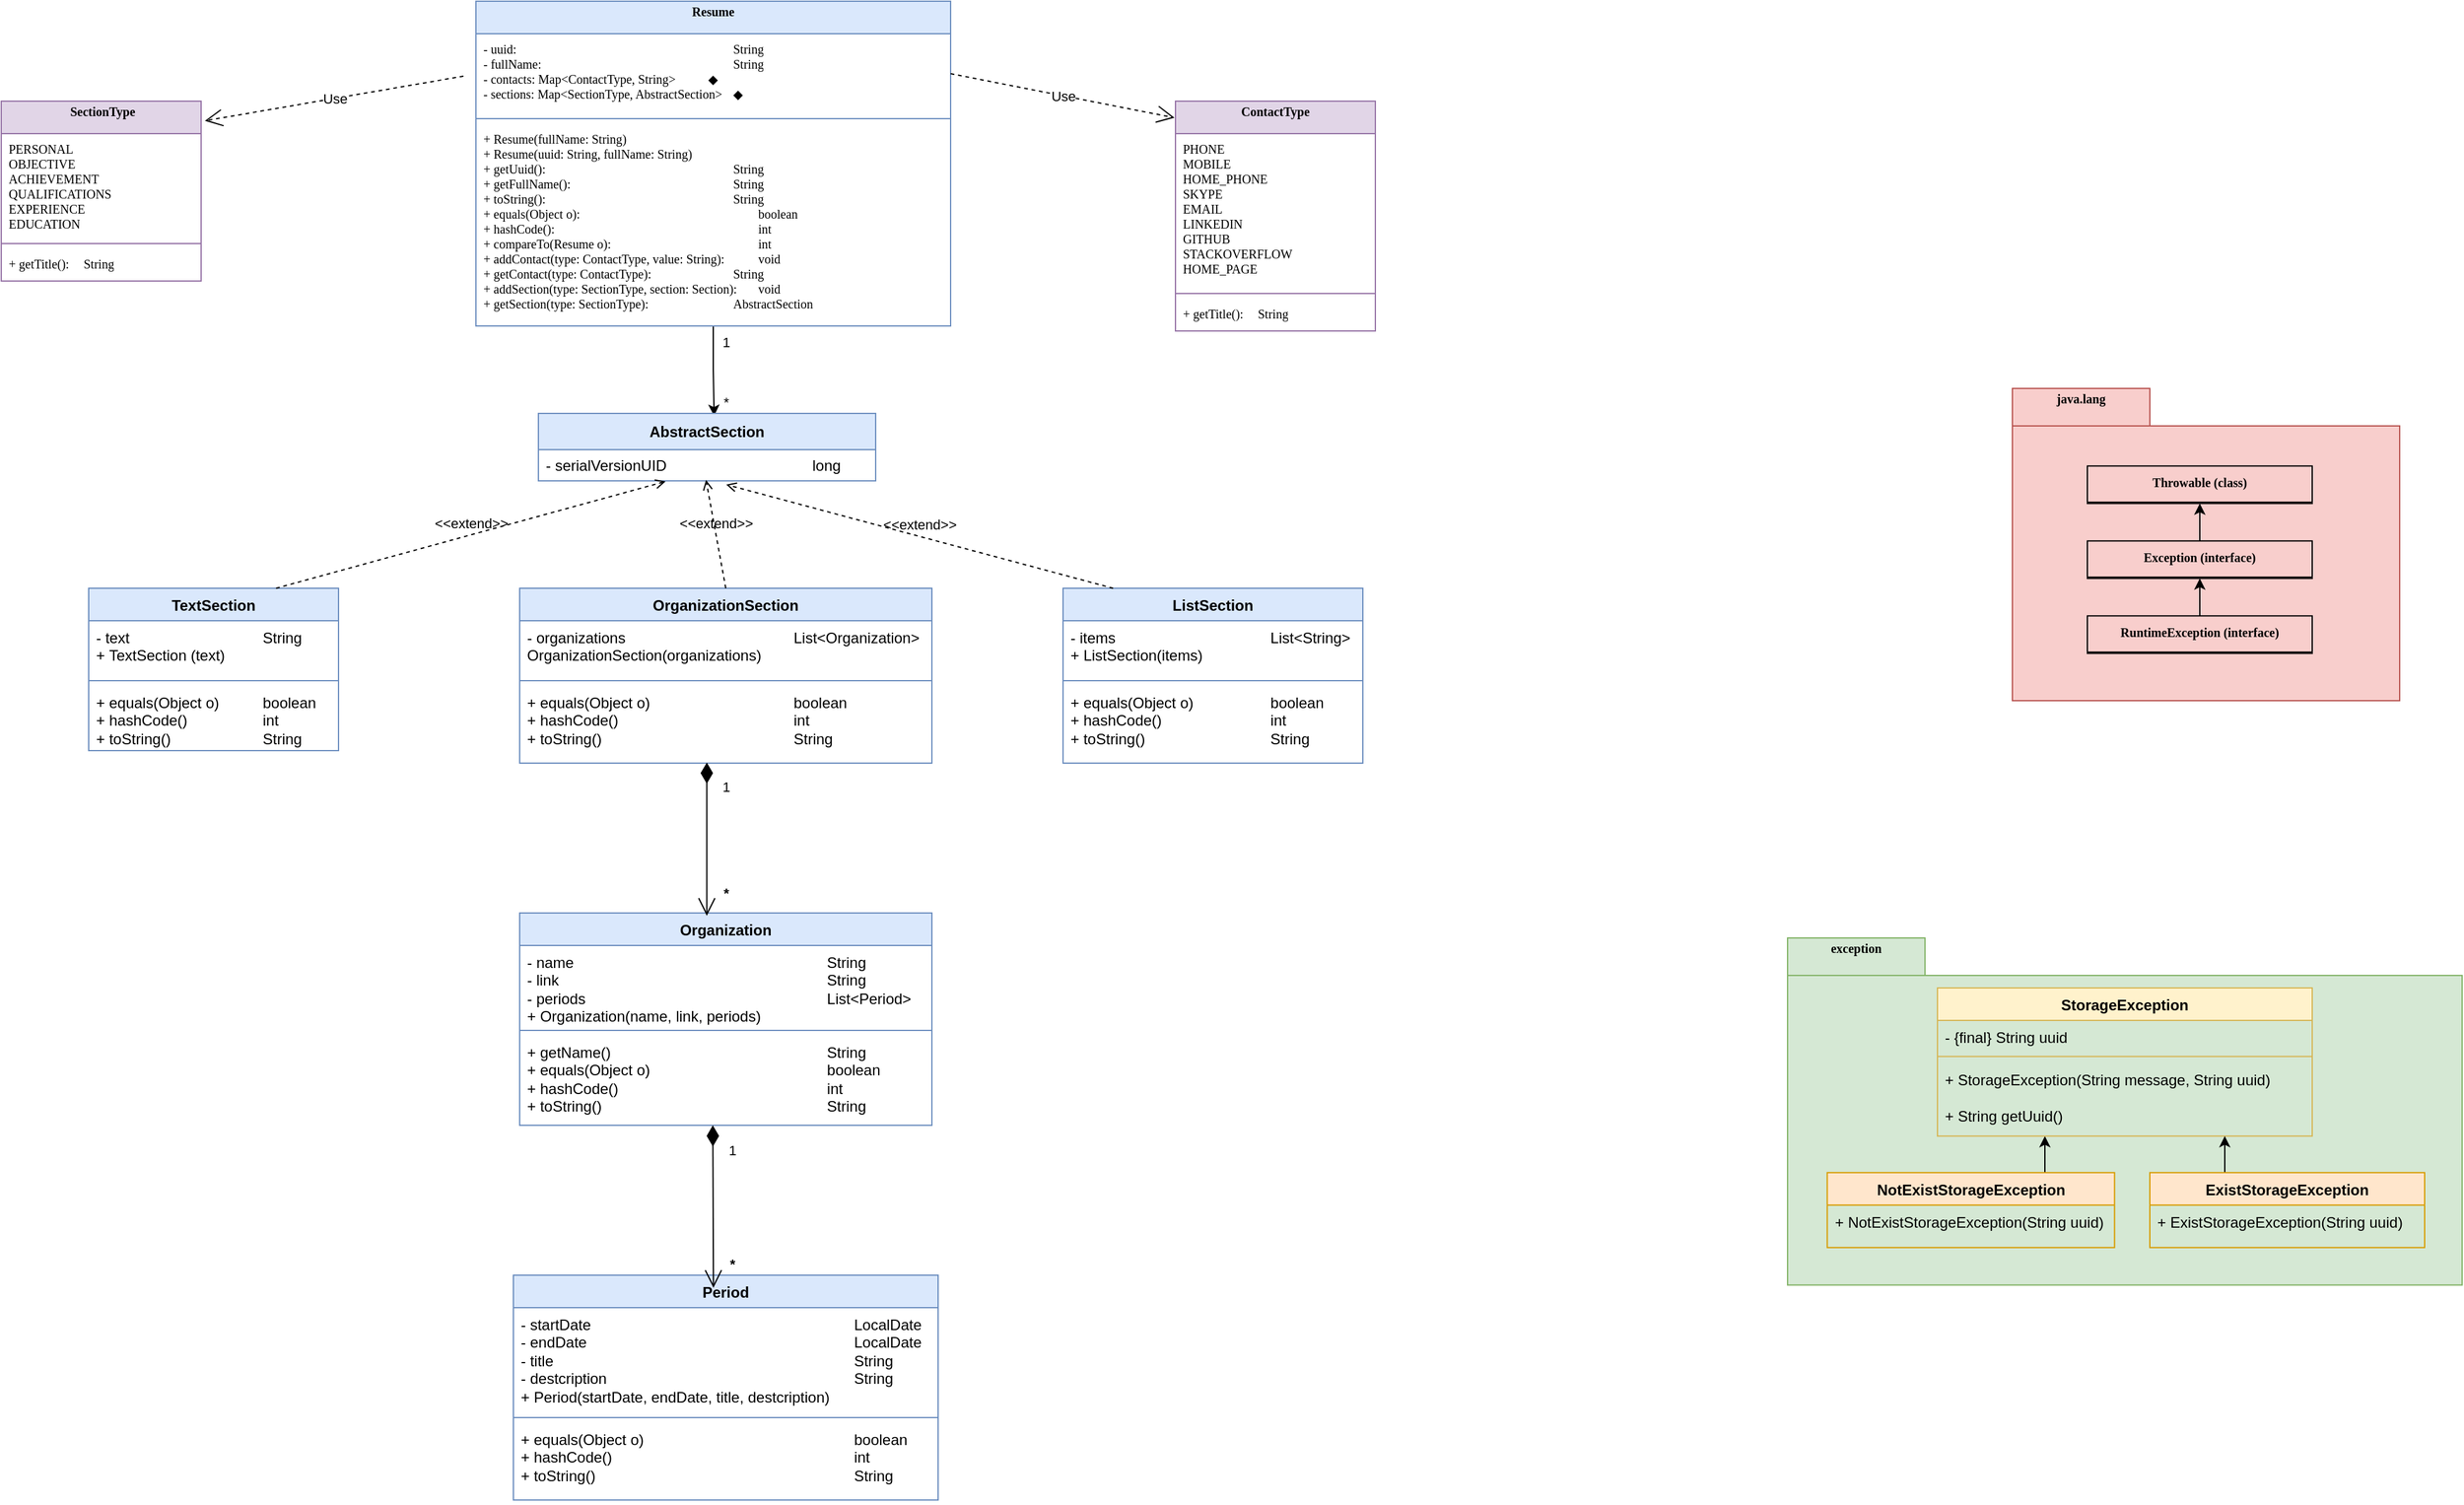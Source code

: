<mxfile version="26.0.11">
  <diagram name="Page-1" id="b5b7bab2-c9e2-2cf4-8b2a-24fd1a2a6d21">
    <mxGraphModel dx="1985" dy="370" grid="1" gridSize="10" guides="1" tooltips="1" connect="1" arrows="1" fold="1" page="1" pageScale="1" pageWidth="827" pageHeight="1169" background="none" math="0" shadow="0">
      <root>
        <mxCell id="0" />
        <mxCell id="1" parent="0" />
        <mxCell id="Uhua58XcrWmMQMuaPPMr-29" value="java.lang" style="shape=folder;fontStyle=1;tabWidth=110;tabHeight=30;tabPosition=left;html=1;boundedLbl=1;labelInHeader=1;container=1;collapsible=0;whiteSpace=wrap;align=center;verticalAlign=top;spacingTop=-4;fontFamily=Verdana;fontSize=10;fillColor=#f8cecc;strokeColor=#b85450;" parent="1" vertex="1">
          <mxGeometry x="1060" y="360" width="310" height="250" as="geometry" />
        </mxCell>
        <mxCell id="Uhua58XcrWmMQMuaPPMr-43" value="Throwable (class)" style="swimlane;fontStyle=1;align=center;verticalAlign=middle;childLayout=stackLayout;horizontal=1;startSize=29;horizontalStack=0;resizeParent=1;resizeParentMax=0;resizeLast=0;collapsible=0;marginBottom=0;html=1;whiteSpace=wrap;spacingTop=-4;fontFamily=Verdana;fontSize=10;fontColor=default;fillColor=none;gradientColor=none;" parent="Uhua58XcrWmMQMuaPPMr-29" vertex="1">
          <mxGeometry x="60" y="62.15" width="180" height="30" as="geometry" />
        </mxCell>
        <mxCell id="Uhua58XcrWmMQMuaPPMr-52" style="edgeStyle=orthogonalEdgeStyle;rounded=0;orthogonalLoop=1;jettySize=auto;html=1;fontFamily=Verdana;fontSize=10;fontColor=default;" parent="Uhua58XcrWmMQMuaPPMr-29" source="Uhua58XcrWmMQMuaPPMr-46" target="Uhua58XcrWmMQMuaPPMr-43" edge="1">
          <mxGeometry relative="1" as="geometry" />
        </mxCell>
        <mxCell id="Uhua58XcrWmMQMuaPPMr-46" value="Exception (interface)" style="swimlane;fontStyle=1;align=center;verticalAlign=middle;childLayout=stackLayout;horizontal=1;startSize=29;horizontalStack=0;resizeParent=1;resizeParentMax=0;resizeLast=0;collapsible=0;marginBottom=0;html=1;whiteSpace=wrap;spacingTop=-4;fontFamily=Verdana;fontSize=10;fontColor=default;fillColor=none;gradientColor=none;" parent="Uhua58XcrWmMQMuaPPMr-29" vertex="1">
          <mxGeometry x="60" y="122.15" width="180" height="30" as="geometry" />
        </mxCell>
        <mxCell id="Uhua58XcrWmMQMuaPPMr-51" style="edgeStyle=orthogonalEdgeStyle;rounded=0;orthogonalLoop=1;jettySize=auto;html=1;entryX=0.5;entryY=1;entryDx=0;entryDy=0;fontFamily=Verdana;fontSize=10;fontColor=default;" parent="Uhua58XcrWmMQMuaPPMr-29" source="Uhua58XcrWmMQMuaPPMr-47" target="Uhua58XcrWmMQMuaPPMr-46" edge="1">
          <mxGeometry relative="1" as="geometry" />
        </mxCell>
        <mxCell id="Uhua58XcrWmMQMuaPPMr-47" value="RuntimeException (interface)" style="swimlane;fontStyle=1;align=center;verticalAlign=middle;childLayout=stackLayout;horizontal=1;startSize=29;horizontalStack=0;resizeParent=1;resizeParentMax=0;resizeLast=0;collapsible=0;marginBottom=0;html=1;whiteSpace=wrap;spacingTop=-4;fontFamily=Verdana;fontSize=10;fontColor=default;fillColor=none;gradientColor=none;" parent="Uhua58XcrWmMQMuaPPMr-29" vertex="1">
          <mxGeometry x="60" y="182.15" width="180" height="30" as="geometry" />
        </mxCell>
        <mxCell id="Uhua58XcrWmMQMuaPPMr-33" value="&lt;div&gt;&lt;span style=&quot;background-color: transparent; color: light-dark(rgb(0, 0, 0), rgb(255, 255, 255));&quot;&gt;exception&lt;/span&gt;&lt;/div&gt;" style="shape=folder;fontStyle=1;tabWidth=110;tabHeight=30;tabPosition=left;html=1;boundedLbl=1;labelInHeader=1;container=1;collapsible=0;whiteSpace=wrap;align=center;verticalAlign=top;spacingTop=-4;fontFamily=Verdana;fontSize=10;fillColor=#d5e8d4;strokeColor=#82b366;" parent="1" vertex="1">
          <mxGeometry x="880" y="800" width="540" height="277.85" as="geometry" />
        </mxCell>
        <mxCell id="Uhua58XcrWmMQMuaPPMr-34" value="" style="html=1;strokeColor=none;resizeWidth=1;resizeHeight=1;fillColor=none;part=1;connectable=0;allowArrows=0;deletable=0;whiteSpace=wrap;align=center;verticalAlign=top;spacingTop=-4;fontFamily=Verdana;fontSize=10;fontColor=default;" parent="Uhua58XcrWmMQMuaPPMr-33" vertex="1">
          <mxGeometry width="188.372" height="84.563" relative="1" as="geometry">
            <mxPoint y="30" as="offset" />
          </mxGeometry>
        </mxCell>
        <mxCell id="Uhua58XcrWmMQMuaPPMr-37" value="" style="edgeStyle=orthogonalEdgeStyle;rounded=0;orthogonalLoop=1;jettySize=auto;html=1;fontFamily=Verdana;fontSize=10;fontColor=default;" parent="Uhua58XcrWmMQMuaPPMr-33" source="Uhua58XcrWmMQMuaPPMr-8" target="Uhua58XcrWmMQMuaPPMr-4" edge="1">
          <mxGeometry relative="1" as="geometry">
            <Array as="points">
              <mxPoint x="206" y="168" />
              <mxPoint x="206" y="168" />
            </Array>
          </mxGeometry>
        </mxCell>
        <mxCell id="Uhua58XcrWmMQMuaPPMr-8" value="NotExistStorageException" style="swimlane;fontStyle=1;align=center;verticalAlign=top;childLayout=stackLayout;horizontal=1;startSize=26;horizontalStack=0;resizeParent=1;resizeParentMax=0;resizeLast=0;collapsible=1;marginBottom=0;whiteSpace=wrap;html=1;fillColor=#ffe6cc;strokeColor=#d79b00;" parent="Uhua58XcrWmMQMuaPPMr-33" vertex="1">
          <mxGeometry x="31.76" y="187.85" width="230" height="60" as="geometry" />
        </mxCell>
        <mxCell id="Uhua58XcrWmMQMuaPPMr-11" value="+ NotExistStorageException(String uuid)" style="text;strokeColor=none;fillColor=none;align=left;verticalAlign=top;spacingLeft=4;spacingRight=4;overflow=hidden;rotatable=0;points=[[0,0.5],[1,0.5]];portConstraint=eastwest;whiteSpace=wrap;html=1;" parent="Uhua58XcrWmMQMuaPPMr-8" vertex="1">
          <mxGeometry y="26" width="230" height="34" as="geometry" />
        </mxCell>
        <mxCell id="Uhua58XcrWmMQMuaPPMr-1" value="StorageException" style="swimlane;fontStyle=1;align=center;verticalAlign=top;childLayout=stackLayout;horizontal=1;startSize=26;horizontalStack=0;resizeParent=1;resizeParentMax=0;resizeLast=0;collapsible=1;marginBottom=0;whiteSpace=wrap;html=1;fillColor=#fff2cc;strokeColor=#d6b656;" parent="Uhua58XcrWmMQMuaPPMr-33" vertex="1">
          <mxGeometry x="120" y="40" width="300" height="118.624" as="geometry" />
        </mxCell>
        <mxCell id="Uhua58XcrWmMQMuaPPMr-2" value="- {final} String uuid" style="text;strokeColor=none;fillColor=none;align=left;verticalAlign=top;spacingLeft=4;spacingRight=4;overflow=hidden;rotatable=0;points=[[0,0.5],[1,0.5]];portConstraint=eastwest;whiteSpace=wrap;html=1;" parent="Uhua58XcrWmMQMuaPPMr-1" vertex="1">
          <mxGeometry y="26" width="300" height="24" as="geometry" />
        </mxCell>
        <mxCell id="Uhua58XcrWmMQMuaPPMr-3" value="" style="line;strokeWidth=1;fillColor=none;align=left;verticalAlign=middle;spacingTop=-1;spacingLeft=3;spacingRight=3;rotatable=0;labelPosition=right;points=[];portConstraint=eastwest;strokeColor=inherit;" parent="Uhua58XcrWmMQMuaPPMr-1" vertex="1">
          <mxGeometry y="50" width="300" height="9.664" as="geometry" />
        </mxCell>
        <mxCell id="Uhua58XcrWmMQMuaPPMr-4" value="+&amp;nbsp;StorageException(String message, String uuid)&lt;div&gt;&lt;br&gt;&lt;div&gt;+ String getUuid()&amp;nbsp;&lt;/div&gt;&lt;/div&gt;" style="text;strokeColor=none;fillColor=none;align=left;verticalAlign=top;spacingLeft=4;spacingRight=4;overflow=hidden;rotatable=0;points=[[0,0.5],[1,0.5]];portConstraint=eastwest;whiteSpace=wrap;html=1;" parent="Uhua58XcrWmMQMuaPPMr-1" vertex="1">
          <mxGeometry y="59.664" width="300" height="58.96" as="geometry" />
        </mxCell>
        <mxCell id="Uhua58XcrWmMQMuaPPMr-38" value="" style="edgeStyle=orthogonalEdgeStyle;rounded=0;orthogonalLoop=1;jettySize=auto;html=1;fontFamily=Verdana;fontSize=10;fontColor=default;" parent="Uhua58XcrWmMQMuaPPMr-33" source="Uhua58XcrWmMQMuaPPMr-21" target="Uhua58XcrWmMQMuaPPMr-4" edge="1">
          <mxGeometry relative="1" as="geometry">
            <Array as="points">
              <mxPoint x="350" y="168" />
              <mxPoint x="350" y="168" />
            </Array>
          </mxGeometry>
        </mxCell>
        <mxCell id="Uhua58XcrWmMQMuaPPMr-21" value="ExistStorageException" style="swimlane;fontStyle=1;align=center;verticalAlign=top;childLayout=stackLayout;horizontal=1;startSize=26;horizontalStack=0;resizeParent=1;resizeParentMax=0;resizeLast=0;collapsible=1;marginBottom=0;whiteSpace=wrap;html=1;fillColor=#ffe6cc;strokeColor=#d79b00;" parent="Uhua58XcrWmMQMuaPPMr-33" vertex="1">
          <mxGeometry x="289.999" y="187.85" width="220" height="60" as="geometry" />
        </mxCell>
        <mxCell id="Uhua58XcrWmMQMuaPPMr-22" value="+ ExistStorageException(String uuid)" style="text;strokeColor=none;fillColor=none;align=left;verticalAlign=top;spacingLeft=4;spacingRight=4;overflow=hidden;rotatable=0;points=[[0,0.5],[1,0.5]];portConstraint=eastwest;whiteSpace=wrap;html=1;" parent="Uhua58XcrWmMQMuaPPMr-21" vertex="1">
          <mxGeometry y="26" width="220" height="34" as="geometry" />
        </mxCell>
        <mxCell id="-OgXBfaHqo5ZQ81FjWhe-19" value="" style="edgeStyle=orthogonalEdgeStyle;rounded=0;orthogonalLoop=1;jettySize=auto;html=1;entryX=0.521;entryY=0.037;entryDx=0;entryDy=0;entryPerimeter=0;" edge="1" parent="1" source="Uhua58XcrWmMQMuaPPMr-58" target="-OgXBfaHqo5ZQ81FjWhe-7">
          <mxGeometry relative="1" as="geometry">
            <mxPoint x="20" y="490.0" as="targetPoint" />
          </mxGeometry>
        </mxCell>
        <mxCell id="-OgXBfaHqo5ZQ81FjWhe-36" value="1&lt;div&gt;&lt;br&gt;&lt;/div&gt;" style="edgeLabel;html=1;align=center;verticalAlign=middle;resizable=0;points=[];" vertex="1" connectable="0" parent="-OgXBfaHqo5ZQ81FjWhe-19">
          <mxGeometry x="-0.762" y="1" relative="1" as="geometry">
            <mxPoint x="9" y="11" as="offset" />
          </mxGeometry>
        </mxCell>
        <mxCell id="-OgXBfaHqo5ZQ81FjWhe-37" value="*" style="edgeLabel;html=1;align=center;verticalAlign=middle;resizable=0;points=[];" vertex="1" connectable="0" parent="-OgXBfaHqo5ZQ81FjWhe-19">
          <mxGeometry x="0.565" y="-1" relative="1" as="geometry">
            <mxPoint x="10" y="4" as="offset" />
          </mxGeometry>
        </mxCell>
        <mxCell id="Uhua58XcrWmMQMuaPPMr-58" value="Resume" style="swimlane;fontStyle=1;align=center;verticalAlign=top;childLayout=stackLayout;horizontal=1;startSize=26;horizontalStack=0;resizeParent=1;resizeParentMax=0;resizeLast=0;collapsible=1;marginBottom=0;whiteSpace=wrap;html=1;spacingTop=-4;fontFamily=Verdana;fontSize=10;fillColor=#dae8fc;strokeColor=#6c8ebf;" parent="1" vertex="1">
          <mxGeometry x="-170" y="50" width="380" height="260" as="geometry" />
        </mxCell>
        <mxCell id="Uhua58XcrWmMQMuaPPMr-59" value="- uuid: &lt;span style=&quot;white-space: pre;&quot;&gt;&#x9;&lt;/span&gt;&lt;span style=&quot;white-space: pre;&quot;&gt;&#x9;&lt;/span&gt;&lt;span style=&quot;white-space: pre;&quot;&gt;&#x9;&lt;/span&gt;&lt;span style=&quot;white-space: pre;&quot;&gt;&#x9;&lt;span style=&quot;white-space: pre;&quot;&gt;&#x9;&lt;/span&gt;&lt;span style=&quot;white-space: pre;&quot;&gt;&#x9;&lt;/span&gt;&lt;span style=&quot;white-space: pre;&quot;&gt;&#x9;&lt;/span&gt;&lt;span style=&quot;white-space: pre;&quot;&gt;&#x9;&lt;/span&gt;&lt;span style=&quot;white-space: pre;&quot;&gt;&#x9;&lt;/span&gt;&lt;/span&gt;String&lt;br&gt;&lt;div&gt;- fullName: &lt;span style=&quot;white-space: pre;&quot;&gt;&#x9;&lt;/span&gt;&lt;span style=&quot;white-space: pre;&quot;&gt;&#x9;&lt;/span&gt;&lt;span style=&quot;white-space: pre;&quot;&gt;&#x9;&lt;span style=&quot;white-space: pre;&quot;&gt;&#x9;&lt;/span&gt;&lt;span style=&quot;white-space: pre;&quot;&gt;&#x9;&lt;/span&gt;&lt;span style=&quot;white-space: pre;&quot;&gt;&#x9;&lt;/span&gt;&lt;span style=&quot;white-space: pre;&quot;&gt;&#x9;&lt;/span&gt;&lt;span style=&quot;white-space: pre;&quot;&gt;&#x9;&lt;/span&gt;&lt;/span&gt;&lt;span class=&quot;hljs-type&quot;&gt;String&lt;/span&gt;&lt;/div&gt;&lt;div&gt;&lt;span class=&quot;hljs-type&quot;&gt;- contacts: Map&amp;lt;ContactType, String&amp;gt;&amp;nbsp;&lt;span style=&quot;white-space: pre;&quot;&gt;&#x9;&lt;span style=&quot;white-space: pre;&quot;&gt;&#x9;&lt;/span&gt;&lt;/span&gt;◆&amp;nbsp;&lt;/span&gt;&lt;/div&gt;&lt;div&gt;&lt;span class=&quot;hljs-type&quot;&gt;- sections: Map&amp;lt;SectionType, AbstractSection&amp;gt;&amp;nbsp;&lt;span style=&quot;white-space: pre;&quot;&gt;&#x9;&lt;/span&gt;◆&amp;nbsp;&lt;/span&gt;&lt;/div&gt;" style="text;strokeColor=none;fillColor=none;align=left;verticalAlign=top;spacingLeft=4;spacingRight=4;overflow=hidden;rotatable=0;points=[[0,0.5],[1,0.5]];portConstraint=eastwest;whiteSpace=wrap;html=1;fontFamily=Verdana;fontSize=10;fontColor=default;" parent="Uhua58XcrWmMQMuaPPMr-58" vertex="1">
          <mxGeometry y="26" width="380" height="64" as="geometry" />
        </mxCell>
        <mxCell id="Uhua58XcrWmMQMuaPPMr-60" value="" style="line;strokeWidth=1;fillColor=none;align=left;verticalAlign=middle;spacingTop=-1;spacingLeft=3;spacingRight=3;rotatable=0;labelPosition=right;points=[];portConstraint=eastwest;strokeColor=inherit;fontFamily=Verdana;fontSize=10;fontColor=default;" parent="Uhua58XcrWmMQMuaPPMr-58" vertex="1">
          <mxGeometry y="90" width="380" height="8" as="geometry" />
        </mxCell>
        <mxCell id="Uhua58XcrWmMQMuaPPMr-61" value="+ &lt;span class=&quot;hljs-keyword&quot;&gt;Resume&lt;/span&gt;(fullName: &lt;span class=&quot;hljs-type&quot;&gt;String&lt;/span&gt;)&lt;div&gt;+ &lt;span class=&quot;hljs-keyword&quot;&gt;Resume&lt;/span&gt;(uuid: &lt;span class=&quot;hljs-type&quot;&gt;String&lt;/span&gt;, fullName: &lt;span class=&quot;hljs-type&quot;&gt;String&lt;/span&gt;)&lt;/div&gt;&lt;div&gt;+ getUuid(): &lt;span style=&quot;white-space: pre;&quot;&gt;&#x9;&lt;/span&gt;&lt;span style=&quot;white-space: pre;&quot;&gt;&#x9;&lt;span style=&quot;white-space: pre;&quot;&gt;&#x9;&lt;span style=&quot;white-space: pre;&quot;&gt;&#x9;&lt;/span&gt;&lt;span style=&quot;white-space: pre;&quot;&gt;&#x9;&lt;/span&gt;&lt;span style=&quot;white-space: pre;&quot;&gt;&#x9;&lt;/span&gt;&lt;span style=&quot;white-space: pre;&quot;&gt;&#x9;&lt;/span&gt;&lt;span style=&quot;white-space: pre;&quot;&gt;&#x9;&lt;/span&gt;&lt;/span&gt;&lt;/span&gt;&lt;span class=&quot;hljs-type&quot;&gt;String&lt;/span&gt;&lt;/div&gt;&lt;div&gt;&lt;span class=&quot;hljs-type&quot;&gt;+ getFullName(): &lt;span style=&quot;white-space: pre;&quot;&gt;&#x9;&lt;span style=&quot;white-space: pre;&quot;&gt;&#x9;&lt;span style=&quot;white-space: pre;&quot;&gt;&#x9;&lt;/span&gt;&lt;span style=&quot;white-space: pre;&quot;&gt;&#x9;&lt;/span&gt;&lt;span style=&quot;white-space: pre;&quot;&gt;&#x9;&lt;/span&gt;&lt;span style=&quot;white-space: pre;&quot;&gt;&#x9;&lt;/span&gt;&lt;span style=&quot;white-space: pre;&quot;&gt;&#x9;&lt;/span&gt;&lt;/span&gt;&lt;/span&gt;&lt;span class=&quot;hljs-type&quot;&gt;String&lt;/span&gt;&lt;/span&gt;&lt;/div&gt;&lt;div&gt;&lt;span class=&quot;hljs-type&quot;&gt;&lt;span class=&quot;hljs-type&quot;&gt;+ toString(): &lt;span style=&quot;white-space: pre;&quot;&gt;&#x9;&lt;/span&gt;&lt;span style=&quot;white-space: pre;&quot;&gt;&#x9;&lt;span style=&quot;white-space: pre;&quot;&gt;&#x9;&lt;span style=&quot;white-space: pre;&quot;&gt;&#x9;&lt;/span&gt;&lt;span style=&quot;white-space: pre;&quot;&gt;&#x9;&lt;/span&gt;&lt;span style=&quot;white-space: pre;&quot;&gt;&#x9;&lt;/span&gt;&lt;span style=&quot;white-space: pre;&quot;&gt;&#x9;&lt;/span&gt;&lt;span style=&quot;white-space: pre;&quot;&gt;&#x9;&lt;/span&gt;&lt;/span&gt;&lt;/span&gt;&lt;span class=&quot;hljs-type&quot;&gt;String&lt;/span&gt;&lt;/span&gt;&lt;/span&gt;&lt;/div&gt;&lt;div&gt;&lt;span class=&quot;hljs-type&quot;&gt;&lt;span class=&quot;hljs-type&quot;&gt;&lt;span class=&quot;hljs-type&quot;&gt;+ &lt;span class=&quot;hljs-keyword&quot;&gt;equals&lt;/span&gt;(&lt;span class=&quot;hljs-type&quot;&gt;Object&lt;/span&gt; o): &lt;span style=&quot;white-space: pre;&quot;&gt;&#x9;&lt;span style=&quot;white-space: pre;&quot;&gt;&#x9;&lt;span style=&quot;white-space: pre;&quot;&gt;&#x9;&lt;/span&gt;&lt;span style=&quot;white-space: pre;&quot;&gt;&#x9;&lt;/span&gt;&lt;span style=&quot;white-space: pre;&quot;&gt;&#x9;&lt;/span&gt;&lt;span style=&quot;white-space: pre;&quot;&gt;&#x9;&lt;/span&gt;&lt;span style=&quot;white-space: pre;&quot;&gt;&#x9;&lt;/span&gt;&lt;/span&gt;&lt;/span&gt;&lt;span class=&quot;hljs-type&quot;&gt;boolean&lt;/span&gt;&lt;/span&gt;&lt;/span&gt;&lt;/span&gt;&lt;/div&gt;&lt;div&gt;&lt;span class=&quot;hljs-type&quot;&gt;&lt;span class=&quot;hljs-type&quot;&gt;&lt;span class=&quot;hljs-type&quot;&gt;&lt;span class=&quot;hljs-type&quot;&gt;+ hashCode(): &lt;span style=&quot;white-space: pre;&quot;&gt;&#x9;&lt;/span&gt;&lt;span style=&quot;white-space: pre;&quot;&gt;&#x9;&lt;span style=&quot;white-space: pre;&quot;&gt;&#x9;&lt;span style=&quot;white-space: pre;&quot;&gt;&#x9;&lt;/span&gt;&lt;span style=&quot;white-space: pre;&quot;&gt;&#x9;&lt;/span&gt;&lt;span style=&quot;white-space: pre;&quot;&gt;&#x9;&lt;/span&gt;&lt;span style=&quot;white-space: pre;&quot;&gt;&#x9;&lt;/span&gt;&lt;span style=&quot;white-space: pre;&quot;&gt;&#x9;&lt;/span&gt;&lt;/span&gt;&lt;/span&gt;int&lt;/span&gt;&lt;/span&gt;&lt;/span&gt;&lt;/span&gt;&lt;/div&gt;&lt;div&gt;&lt;span class=&quot;hljs-type&quot;&gt;&lt;span class=&quot;hljs-type&quot;&gt;&lt;span class=&quot;hljs-type&quot;&gt;&lt;span class=&quot;hljs-type&quot;&gt;+ compareTo(&lt;span class=&quot;hljs-keyword&quot;&gt;Resume&lt;/span&gt; o): &lt;span style=&quot;white-space: pre;&quot;&gt;&#x9;&lt;span style=&quot;white-space: pre;&quot;&gt;&#x9;&lt;/span&gt;&lt;span style=&quot;white-space: pre;&quot;&gt;&#x9;&lt;/span&gt;&lt;span style=&quot;white-space: pre;&quot;&gt;&#x9;&lt;/span&gt;&lt;span style=&quot;white-space: pre;&quot;&gt;&#x9;&lt;/span&gt;&lt;span style=&quot;white-space: pre;&quot;&gt;&#x9;&lt;/span&gt;&lt;/span&gt;int&lt;/span&gt;&lt;/span&gt;&lt;/span&gt;&lt;/span&gt;&lt;/div&gt;&lt;div&gt;&lt;span class=&quot;hljs-type&quot;&gt;&lt;span class=&quot;hljs-type&quot;&gt;&lt;span class=&quot;hljs-type&quot;&gt;&lt;span class=&quot;hljs-type&quot;&gt;+ addContact(&lt;span class=&quot;hljs-keyword&quot;&gt;type&lt;/span&gt;: ContactType, &lt;span class=&quot;hljs-keyword&quot;&gt;value&lt;/span&gt;: String): &lt;span style=&quot;white-space: pre;&quot;&gt;&#x9;&lt;/span&gt;&lt;span style=&quot;white-space: pre;&quot;&gt;&#x9;&lt;/span&gt;&lt;span class=&quot;hljs-type&quot;&gt;void&lt;/span&gt;&lt;/span&gt;&lt;/span&gt;&lt;/span&gt;&lt;/span&gt;&lt;/div&gt;&lt;div&gt;&lt;span class=&quot;hljs-type&quot;&gt;&lt;span class=&quot;hljs-type&quot;&gt;&lt;span class=&quot;hljs-type&quot;&gt;&lt;span class=&quot;hljs-type&quot;&gt;&lt;span class=&quot;hljs-type&quot;&gt;+ getContact(&lt;span class=&quot;hljs-keyword&quot;&gt;type&lt;/span&gt;: ContactType): &lt;span style=&quot;white-space: pre;&quot;&gt;&#x9;&lt;/span&gt;&lt;span style=&quot;white-space: pre;&quot;&gt;&#x9;&lt;/span&gt;&lt;span style=&quot;white-space: pre;&quot;&gt;&#x9;&lt;/span&gt;&lt;span style=&quot;white-space: pre;&quot;&gt;&#x9;&lt;/span&gt;String&lt;/span&gt;&lt;/span&gt;&lt;/span&gt;&lt;/span&gt;&lt;/span&gt;&lt;/div&gt;&lt;div&gt;+ addSection(&lt;span class=&quot;hljs-keyword&quot;&gt;type&lt;/span&gt;: SectionType, section: Section): &lt;span style=&quot;white-space: pre;&quot;&gt;&#x9;&lt;/span&gt;&lt;span class=&quot;hljs-type&quot;&gt;void&lt;/span&gt;&lt;/div&gt;&lt;div&gt;&lt;span class=&quot;hljs-type&quot;&gt;+ getSection(&lt;span class=&quot;hljs-keyword&quot;&gt;type&lt;/span&gt;: SectionType): &lt;span style=&quot;white-space: pre;&quot;&gt;&#x9;&lt;/span&gt;&lt;span style=&quot;white-space: pre;&quot;&gt;&#x9;&lt;/span&gt;&lt;span style=&quot;white-space: pre;&quot;&gt;&#x9;&lt;/span&gt;&lt;span style=&quot;white-space: pre;&quot;&gt;&#x9;&lt;/span&gt;AbstractSection&lt;/span&gt;&lt;/div&gt;" style="text;strokeColor=none;fillColor=none;align=left;verticalAlign=top;spacingLeft=4;spacingRight=4;overflow=hidden;rotatable=0;points=[[0,0.5],[1,0.5]];portConstraint=eastwest;whiteSpace=wrap;html=1;fontFamily=Verdana;fontSize=10;fontColor=default;" parent="Uhua58XcrWmMQMuaPPMr-58" vertex="1">
          <mxGeometry y="98" width="380" height="162" as="geometry" />
        </mxCell>
        <mxCell id="Uhua58XcrWmMQMuaPPMr-62" value="&amp;nbsp;SectionType" style="swimlane;fontStyle=1;align=center;verticalAlign=top;childLayout=stackLayout;horizontal=1;startSize=26;horizontalStack=0;resizeParent=1;resizeParentMax=0;resizeLast=0;collapsible=1;marginBottom=0;whiteSpace=wrap;html=1;spacingTop=-4;fontFamily=Verdana;fontSize=10;fillColor=#e1d5e7;strokeColor=#9673a6;" parent="1" vertex="1">
          <mxGeometry x="-550" y="130" width="160" height="144" as="geometry" />
        </mxCell>
        <mxCell id="Uhua58XcrWmMQMuaPPMr-63" value="PERSONAL&lt;div&gt;OBJECTIVE&lt;/div&gt;&lt;div&gt;ACHIEVEMENT&lt;/div&gt;&lt;div&gt;QUALIFICATIONS&amp;nbsp;&lt;/div&gt;&lt;div&gt;EXPERIENCE&amp;nbsp;&lt;/div&gt;&lt;div&gt;EDUCATION                        &amp;nbsp;&amp;nbsp;&amp;nbsp; &amp;nbsp; &amp;nbsp; &amp;nbsp; &amp;nbsp; &amp;nbsp; &amp;nbsp; &amp;nbsp; &amp;nbsp; &amp;nbsp; &amp;nbsp; &amp;nbsp;&lt;/div&gt;" style="text;strokeColor=none;fillColor=none;align=left;verticalAlign=top;spacingLeft=4;spacingRight=4;overflow=hidden;rotatable=0;points=[[0,0.5],[1,0.5]];portConstraint=eastwest;whiteSpace=wrap;html=1;fontFamily=Verdana;fontSize=10;fontColor=default;" parent="Uhua58XcrWmMQMuaPPMr-62" vertex="1">
          <mxGeometry y="26" width="160" height="84" as="geometry" />
        </mxCell>
        <mxCell id="Uhua58XcrWmMQMuaPPMr-64" value="" style="line;strokeWidth=1;fillColor=none;align=left;verticalAlign=middle;spacingTop=-1;spacingLeft=3;spacingRight=3;rotatable=0;labelPosition=right;points=[];portConstraint=eastwest;strokeColor=inherit;fontFamily=Verdana;fontSize=10;fontColor=default;" parent="Uhua58XcrWmMQMuaPPMr-62" vertex="1">
          <mxGeometry y="110" width="160" height="8" as="geometry" />
        </mxCell>
        <mxCell id="Uhua58XcrWmMQMuaPPMr-65" value="+ getTitle(): &lt;span style=&quot;white-space: pre;&quot;&gt;&#x9;&lt;/span&gt;String" style="text;strokeColor=none;fillColor=none;align=left;verticalAlign=top;spacingLeft=4;spacingRight=4;overflow=hidden;rotatable=0;points=[[0,0.5],[1,0.5]];portConstraint=eastwest;whiteSpace=wrap;html=1;fontFamily=Verdana;fontSize=10;fontColor=default;" parent="Uhua58XcrWmMQMuaPPMr-62" vertex="1">
          <mxGeometry y="118" width="160" height="26" as="geometry" />
        </mxCell>
        <mxCell id="Uhua58XcrWmMQMuaPPMr-75" value="ContactType" style="swimlane;fontStyle=1;align=center;verticalAlign=top;childLayout=stackLayout;horizontal=1;startSize=26;horizontalStack=0;resizeParent=1;resizeParentMax=0;resizeLast=0;collapsible=1;marginBottom=0;whiteSpace=wrap;html=1;spacingTop=-4;fontFamily=Verdana;fontSize=10;fillColor=#e1d5e7;strokeColor=#9673a6;" parent="1" vertex="1">
          <mxGeometry x="390" y="130" width="160" height="184" as="geometry" />
        </mxCell>
        <mxCell id="Uhua58XcrWmMQMuaPPMr-76" value="PHONE&lt;div&gt;MOBILE&lt;/div&gt;&lt;div&gt;HOME_PHONE&lt;/div&gt;&lt;div&gt;SKYPE&lt;/div&gt;&lt;div&gt;EMAIL&lt;/div&gt;&lt;div&gt;LINKEDIN&lt;/div&gt;&lt;div&gt;GITHUB&lt;/div&gt;&lt;div&gt;STACKOVERFLOW&lt;/div&gt;&lt;div&gt;HOME_PAGE&lt;/div&gt;" style="text;strokeColor=none;fillColor=none;align=left;verticalAlign=top;spacingLeft=4;spacingRight=4;overflow=hidden;rotatable=0;points=[[0,0.5],[1,0.5]];portConstraint=eastwest;whiteSpace=wrap;html=1;fontFamily=Verdana;fontSize=10;fontColor=default;" parent="Uhua58XcrWmMQMuaPPMr-75" vertex="1">
          <mxGeometry y="26" width="160" height="124" as="geometry" />
        </mxCell>
        <mxCell id="Uhua58XcrWmMQMuaPPMr-77" value="" style="line;strokeWidth=1;fillColor=none;align=left;verticalAlign=middle;spacingTop=-1;spacingLeft=3;spacingRight=3;rotatable=0;labelPosition=right;points=[];portConstraint=eastwest;strokeColor=inherit;fontFamily=Verdana;fontSize=10;fontColor=default;" parent="Uhua58XcrWmMQMuaPPMr-75" vertex="1">
          <mxGeometry y="150" width="160" height="8" as="geometry" />
        </mxCell>
        <mxCell id="Uhua58XcrWmMQMuaPPMr-78" value="+ getTitle(): &lt;span style=&quot;white-space: pre;&quot;&gt;&#x9;&lt;/span&gt;String" style="text;strokeColor=none;fillColor=none;align=left;verticalAlign=top;spacingLeft=4;spacingRight=4;overflow=hidden;rotatable=0;points=[[0,0.5],[1,0.5]];portConstraint=eastwest;whiteSpace=wrap;html=1;fontFamily=Verdana;fontSize=10;fontColor=default;" parent="Uhua58XcrWmMQMuaPPMr-75" vertex="1">
          <mxGeometry y="158" width="160" height="26" as="geometry" />
        </mxCell>
        <mxCell id="-OgXBfaHqo5ZQ81FjWhe-5" value="Use" style="endArrow=open;endSize=12;dashed=1;html=1;rounded=0;entryX=1.019;entryY=0.109;entryDx=0;entryDy=0;entryPerimeter=0;" edge="1" parent="1" target="Uhua58XcrWmMQMuaPPMr-62">
          <mxGeometry width="160" relative="1" as="geometry">
            <mxPoint x="-180" y="110" as="sourcePoint" />
            <mxPoint x="-230" y="150" as="targetPoint" />
          </mxGeometry>
        </mxCell>
        <mxCell id="-OgXBfaHqo5ZQ81FjWhe-6" value="Use" style="endArrow=open;endSize=12;dashed=1;html=1;rounded=0;exitX=1;exitY=0.5;exitDx=0;exitDy=0;entryX=-0.005;entryY=0.072;entryDx=0;entryDy=0;entryPerimeter=0;" edge="1" parent="1" source="Uhua58XcrWmMQMuaPPMr-59" target="Uhua58XcrWmMQMuaPPMr-75">
          <mxGeometry width="160" relative="1" as="geometry">
            <mxPoint x="-60" y="350" as="sourcePoint" />
            <mxPoint x="330" y="270" as="targetPoint" />
          </mxGeometry>
        </mxCell>
        <mxCell id="-OgXBfaHqo5ZQ81FjWhe-7" value="AbstractSection" style="swimlane;fontStyle=1;align=center;verticalAlign=middle;childLayout=stackLayout;horizontal=1;startSize=29;horizontalStack=0;resizeParent=1;resizeParentMax=0;resizeLast=0;collapsible=0;marginBottom=0;html=1;whiteSpace=wrap;fillColor=#dae8fc;strokeColor=#6c8ebf;" vertex="1" parent="1">
          <mxGeometry x="-120" y="380" width="270" height="54" as="geometry" />
        </mxCell>
        <mxCell id="-OgXBfaHqo5ZQ81FjWhe-8" value="-&amp;nbsp;serialVersionUID&lt;span style=&quot;white-space: pre;&quot;&gt;&#x9;&lt;/span&gt;&lt;span style=&quot;white-space: pre;&quot;&gt;&#x9;&lt;/span&gt;&lt;span style=&quot;white-space: pre;&quot;&gt;&#x9;&lt;/span&gt;&lt;span style=&quot;white-space: pre;&quot;&gt;&#x9;&lt;/span&gt;&lt;span style=&quot;white-space: pre;&quot;&gt;&#x9;&lt;/span&gt;long" style="text;html=1;strokeColor=none;fillColor=none;align=left;verticalAlign=middle;spacingLeft=4;spacingRight=4;overflow=hidden;rotatable=0;points=[[0,0.5],[1,0.5]];portConstraint=eastwest;whiteSpace=wrap;" vertex="1" parent="-OgXBfaHqo5ZQ81FjWhe-7">
          <mxGeometry y="29" width="270" height="25" as="geometry" />
        </mxCell>
        <mxCell id="-OgXBfaHqo5ZQ81FjWhe-20" value="TextSection" style="swimlane;fontStyle=1;align=center;verticalAlign=top;childLayout=stackLayout;horizontal=1;startSize=26;horizontalStack=0;resizeParent=1;resizeParentMax=0;resizeLast=0;collapsible=1;marginBottom=0;whiteSpace=wrap;html=1;fillColor=#dae8fc;strokeColor=#6c8ebf;" vertex="1" parent="1">
          <mxGeometry x="-480" y="520" width="200" height="130" as="geometry" />
        </mxCell>
        <mxCell id="-OgXBfaHqo5ZQ81FjWhe-21" value="- text&lt;span style=&quot;white-space: pre;&quot;&gt;&#x9;&lt;/span&gt;&lt;span style=&quot;white-space: pre;&quot;&gt;&#x9;&lt;/span&gt;&lt;span style=&quot;white-space: pre;&quot;&gt;&#x9;&lt;span style=&quot;white-space: pre;&quot;&gt;&#x9;&lt;/span&gt;&lt;/span&gt;String&lt;div&gt;&lt;span style=&quot;background-color: transparent; color: light-dark(rgb(0, 0, 0), rgb(255, 255, 255));&quot;&gt;+&amp;nbsp;&lt;/span&gt;&lt;span style=&quot;background-color: transparent;&quot;&gt;TextSection (&lt;/span&gt;&lt;span style=&quot;background-color: transparent; color: light-dark(rgb(0, 0, 0), rgb(255, 255, 255));&quot;&gt;text)&lt;/span&gt;&lt;/div&gt;" style="text;strokeColor=none;fillColor=none;align=left;verticalAlign=top;spacingLeft=4;spacingRight=4;overflow=hidden;rotatable=0;points=[[0,0.5],[1,0.5]];portConstraint=eastwest;whiteSpace=wrap;html=1;" vertex="1" parent="-OgXBfaHqo5ZQ81FjWhe-20">
          <mxGeometry y="26" width="200" height="44" as="geometry" />
        </mxCell>
        <mxCell id="-OgXBfaHqo5ZQ81FjWhe-22" value="" style="line;strokeWidth=1;fillColor=none;align=left;verticalAlign=middle;spacingTop=-1;spacingLeft=3;spacingRight=3;rotatable=0;labelPosition=right;points=[];portConstraint=eastwest;strokeColor=inherit;" vertex="1" parent="-OgXBfaHqo5ZQ81FjWhe-20">
          <mxGeometry y="70" width="200" height="8" as="geometry" />
        </mxCell>
        <mxCell id="-OgXBfaHqo5ZQ81FjWhe-23" value="+ equals(Object o)&lt;span style=&quot;white-space: pre;&quot;&gt;&#x9;&lt;/span&gt;&lt;span style=&quot;white-space: pre;&quot;&gt;&#x9;&lt;/span&gt;boolean&lt;div&gt;+ hashCode()&lt;span style=&quot;white-space: pre;&quot;&gt;&#x9;&lt;/span&gt;&lt;span style=&quot;white-space: pre;&quot;&gt;&#x9;&lt;/span&gt;&lt;span style=&quot;white-space: pre;&quot;&gt;&#x9;&lt;/span&gt;int&lt;/div&gt;&lt;div&gt;+ toString()&lt;span style=&quot;white-space: pre;&quot;&gt;&#x9;&lt;/span&gt;&lt;span style=&quot;white-space: pre;&quot;&gt;&#x9;&lt;/span&gt;&lt;span style=&quot;white-space: pre;&quot;&gt;&#x9;&lt;/span&gt;String&lt;/div&gt;" style="text;strokeColor=none;fillColor=none;align=left;verticalAlign=top;spacingLeft=4;spacingRight=4;overflow=hidden;rotatable=0;points=[[0,0.5],[1,0.5]];portConstraint=eastwest;whiteSpace=wrap;html=1;" vertex="1" parent="-OgXBfaHqo5ZQ81FjWhe-20">
          <mxGeometry y="78" width="200" height="52" as="geometry" />
        </mxCell>
        <mxCell id="-OgXBfaHqo5ZQ81FjWhe-24" value="ListSection" style="swimlane;fontStyle=1;align=center;verticalAlign=top;childLayout=stackLayout;horizontal=1;startSize=26;horizontalStack=0;resizeParent=1;resizeParentMax=0;resizeLast=0;collapsible=1;marginBottom=0;whiteSpace=wrap;html=1;fillColor=#dae8fc;strokeColor=#6c8ebf;" vertex="1" parent="1">
          <mxGeometry x="300" y="520" width="240" height="140" as="geometry" />
        </mxCell>
        <mxCell id="-OgXBfaHqo5ZQ81FjWhe-25" value="-&amp;nbsp;items&lt;span style=&quot;white-space: pre;&quot;&gt;&#x9;&lt;/span&gt;&lt;span style=&quot;white-space: pre;&quot;&gt;&#x9;&lt;span style=&quot;white-space: pre;&quot;&gt;&#x9;&lt;/span&gt;&lt;span style=&quot;white-space: pre;&quot;&gt;&#x9;&lt;span style=&quot;white-space: pre;&quot;&gt;&#x9;&lt;/span&gt;&lt;/span&gt;List&amp;lt;String&amp;gt;&lt;/span&gt;&lt;div&gt;+ ListSection(items)&lt;/div&gt;" style="text;strokeColor=none;fillColor=none;align=left;verticalAlign=top;spacingLeft=4;spacingRight=4;overflow=hidden;rotatable=0;points=[[0,0.5],[1,0.5]];portConstraint=eastwest;whiteSpace=wrap;html=1;" vertex="1" parent="-OgXBfaHqo5ZQ81FjWhe-24">
          <mxGeometry y="26" width="240" height="44" as="geometry" />
        </mxCell>
        <mxCell id="-OgXBfaHqo5ZQ81FjWhe-26" value="" style="line;strokeWidth=1;fillColor=none;align=left;verticalAlign=middle;spacingTop=-1;spacingLeft=3;spacingRight=3;rotatable=0;labelPosition=right;points=[];portConstraint=eastwest;strokeColor=inherit;" vertex="1" parent="-OgXBfaHqo5ZQ81FjWhe-24">
          <mxGeometry y="70" width="240" height="8" as="geometry" />
        </mxCell>
        <mxCell id="-OgXBfaHqo5ZQ81FjWhe-27" value="+ equals(Object o)&lt;span style=&quot;white-space: pre;&quot;&gt;&#x9;&lt;/span&gt;&lt;span style=&quot;white-space: pre;&quot;&gt;&#x9;&lt;span style=&quot;white-space: pre;&quot;&gt;&#x9;&lt;/span&gt;&lt;/span&gt;boolean&lt;div&gt;+ hashCode()&lt;span style=&quot;white-space: pre;&quot;&gt;&#x9;&lt;/span&gt;&lt;span style=&quot;white-space: pre;&quot;&gt;&#x9;&lt;/span&gt;&lt;span style=&quot;white-space: pre;&quot;&gt;&#x9;&lt;span style=&quot;white-space: pre;&quot;&gt;&#x9;&lt;/span&gt;&lt;/span&gt;int&lt;/div&gt;&lt;div&gt;+ toString()&lt;span style=&quot;white-space: pre;&quot;&gt;&#x9;&lt;/span&gt;&lt;span style=&quot;white-space: pre;&quot;&gt;&#x9;&lt;/span&gt;&lt;span style=&quot;white-space: pre;&quot;&gt;&#x9;&lt;span style=&quot;white-space: pre;&quot;&gt;&#x9;&lt;/span&gt;&lt;/span&gt;String&lt;/div&gt;" style="text;strokeColor=none;fillColor=none;align=left;verticalAlign=top;spacingLeft=4;spacingRight=4;overflow=hidden;rotatable=0;points=[[0,0.5],[1,0.5]];portConstraint=eastwest;whiteSpace=wrap;html=1;" vertex="1" parent="-OgXBfaHqo5ZQ81FjWhe-24">
          <mxGeometry y="78" width="240" height="62" as="geometry" />
        </mxCell>
        <mxCell id="-OgXBfaHqo5ZQ81FjWhe-28" value="OrganizationSection" style="swimlane;fontStyle=1;align=center;verticalAlign=top;childLayout=stackLayout;horizontal=1;startSize=26;horizontalStack=0;resizeParent=1;resizeParentMax=0;resizeLast=0;collapsible=1;marginBottom=0;whiteSpace=wrap;html=1;fillColor=#dae8fc;strokeColor=#6c8ebf;" vertex="1" parent="1">
          <mxGeometry x="-135" y="520" width="330" height="140" as="geometry" />
        </mxCell>
        <mxCell id="-OgXBfaHqo5ZQ81FjWhe-29" value="&lt;div&gt;-&amp;nbsp;organizations&lt;span style=&quot;white-space: pre;&quot;&gt;&#x9;&lt;/span&gt;&lt;span style=&quot;white-space: pre;&quot;&gt;&#x9;&lt;/span&gt;&lt;span style=&quot;white-space: pre;&quot;&gt;&#x9;&lt;/span&gt;&lt;span style=&quot;white-space: pre;&quot;&gt;&#x9;&lt;span style=&quot;white-space: pre;&quot;&gt;&#x9;&lt;/span&gt;&lt;/span&gt;&lt;span style=&quot;background-color: transparent;&quot;&gt;List&amp;lt;Organization&amp;gt;&lt;/span&gt;&lt;/div&gt;&lt;div&gt;OrganizationSection(organizations)&lt;/div&gt;" style="text;strokeColor=none;fillColor=none;align=left;verticalAlign=top;spacingLeft=4;spacingRight=4;overflow=hidden;rotatable=0;points=[[0,0.5],[1,0.5]];portConstraint=eastwest;whiteSpace=wrap;html=1;" vertex="1" parent="-OgXBfaHqo5ZQ81FjWhe-28">
          <mxGeometry y="26" width="330" height="44" as="geometry" />
        </mxCell>
        <mxCell id="-OgXBfaHqo5ZQ81FjWhe-30" value="" style="line;strokeWidth=1;fillColor=none;align=left;verticalAlign=middle;spacingTop=-1;spacingLeft=3;spacingRight=3;rotatable=0;labelPosition=right;points=[];portConstraint=eastwest;strokeColor=inherit;" vertex="1" parent="-OgXBfaHqo5ZQ81FjWhe-28">
          <mxGeometry y="70" width="330" height="8" as="geometry" />
        </mxCell>
        <mxCell id="-OgXBfaHqo5ZQ81FjWhe-31" value="+ equals(Object o)&lt;span style=&quot;white-space: pre;&quot;&gt;&#x9;&lt;/span&gt;&lt;span style=&quot;white-space: pre;&quot;&gt;&#x9;&lt;span style=&quot;white-space: pre;&quot;&gt;&#x9;&lt;/span&gt;&lt;span style=&quot;white-space: pre;&quot;&gt;&#x9;&lt;span style=&quot;white-space: pre;&quot;&gt;&#x9;&lt;/span&gt;&lt;/span&gt;&lt;/span&gt;boolean&lt;div&gt;+ hashCode()&lt;span style=&quot;white-space: pre;&quot;&gt;&#x9;&lt;/span&gt;&lt;span style=&quot;white-space: pre;&quot;&gt;&#x9;&lt;/span&gt;&lt;span style=&quot;white-space: pre;&quot;&gt;&#x9;&lt;span style=&quot;white-space: pre;&quot;&gt;&#x9;&lt;/span&gt;&lt;span style=&quot;white-space: pre;&quot;&gt;&#x9;&lt;span style=&quot;white-space: pre;&quot;&gt;&#x9;&lt;/span&gt;&lt;/span&gt;&lt;/span&gt;int&lt;/div&gt;&lt;div&gt;+ toString()&lt;span style=&quot;white-space: pre;&quot;&gt;&#x9;&lt;/span&gt;&lt;span style=&quot;white-space: pre;&quot;&gt;&#x9;&lt;/span&gt;&lt;span style=&quot;white-space: pre;&quot;&gt;&#x9;&lt;span style=&quot;white-space: pre;&quot;&gt;&#x9;&lt;/span&gt;&lt;span style=&quot;white-space: pre;&quot;&gt;&#x9;&lt;span style=&quot;white-space: pre;&quot;&gt;&#x9;&lt;/span&gt;&lt;/span&gt;&lt;/span&gt;String&lt;/div&gt;" style="text;strokeColor=none;fillColor=none;align=left;verticalAlign=top;spacingLeft=4;spacingRight=4;overflow=hidden;rotatable=0;points=[[0,0.5],[1,0.5]];portConstraint=eastwest;whiteSpace=wrap;html=1;" vertex="1" parent="-OgXBfaHqo5ZQ81FjWhe-28">
          <mxGeometry y="78" width="330" height="62" as="geometry" />
        </mxCell>
        <mxCell id="-OgXBfaHqo5ZQ81FjWhe-33" value="&amp;lt;&amp;lt;extend&amp;gt;&amp;gt;" style="html=1;verticalAlign=bottom;labelBackgroundColor=none;endArrow=open;endFill=0;dashed=1;rounded=0;entryX=0.497;entryY=0.97;entryDx=0;entryDy=0;entryPerimeter=0;exitX=0.5;exitY=0;exitDx=0;exitDy=0;" edge="1" parent="1" source="-OgXBfaHqo5ZQ81FjWhe-28" target="-OgXBfaHqo5ZQ81FjWhe-8">
          <mxGeometry width="160" relative="1" as="geometry">
            <mxPoint x="-20" y="560" as="sourcePoint" />
            <mxPoint x="140" y="560" as="targetPoint" />
          </mxGeometry>
        </mxCell>
        <mxCell id="-OgXBfaHqo5ZQ81FjWhe-34" value="&amp;lt;&amp;lt;extend&amp;gt;&amp;gt;" style="html=1;verticalAlign=bottom;labelBackgroundColor=none;endArrow=open;endFill=0;dashed=1;rounded=0;entryX=0.557;entryY=1.12;entryDx=0;entryDy=0;entryPerimeter=0;exitX=0.167;exitY=0;exitDx=0;exitDy=0;exitPerimeter=0;" edge="1" parent="1" source="-OgXBfaHqo5ZQ81FjWhe-24" target="-OgXBfaHqo5ZQ81FjWhe-8">
          <mxGeometry width="160" relative="1" as="geometry">
            <mxPoint x="-20" y="560" as="sourcePoint" />
            <mxPoint x="140" y="560" as="targetPoint" />
          </mxGeometry>
        </mxCell>
        <mxCell id="-OgXBfaHqo5ZQ81FjWhe-35" value="&amp;lt;&amp;lt;extend&amp;gt;&amp;gt;" style="html=1;verticalAlign=bottom;labelBackgroundColor=none;endArrow=open;endFill=0;dashed=1;rounded=0;entryX=0.377;entryY=1.02;entryDx=0;entryDy=0;entryPerimeter=0;exitX=0.75;exitY=0;exitDx=0;exitDy=0;" edge="1" parent="1" source="-OgXBfaHqo5ZQ81FjWhe-20" target="-OgXBfaHqo5ZQ81FjWhe-8">
          <mxGeometry width="160" relative="1" as="geometry">
            <mxPoint x="-20" y="560" as="sourcePoint" />
            <mxPoint x="140" y="560" as="targetPoint" />
          </mxGeometry>
        </mxCell>
        <mxCell id="-OgXBfaHqo5ZQ81FjWhe-38" value="Organization" style="swimlane;fontStyle=1;align=center;verticalAlign=top;childLayout=stackLayout;horizontal=1;startSize=26;horizontalStack=0;resizeParent=1;resizeParentMax=0;resizeLast=0;collapsible=1;marginBottom=0;whiteSpace=wrap;html=1;fillColor=#dae8fc;strokeColor=#6c8ebf;" vertex="1" parent="1">
          <mxGeometry x="-135" y="780" width="330" height="170" as="geometry" />
        </mxCell>
        <mxCell id="-OgXBfaHqo5ZQ81FjWhe-39" value="- name&lt;span style=&quot;white-space: pre;&quot;&gt;&#x9;&lt;/span&gt;&lt;span style=&quot;white-space: pre;&quot;&gt;&#x9;&lt;/span&gt;&lt;span style=&quot;white-space: pre;&quot;&gt;&#x9;&lt;/span&gt;&lt;span style=&quot;white-space: pre;&quot;&gt;&#x9;&lt;/span&gt;&lt;span style=&quot;white-space: pre;&quot;&gt;&#x9;&lt;/span&gt;&lt;span style=&quot;white-space: pre;&quot;&gt;&#x9;&lt;/span&gt;&lt;span style=&quot;white-space: pre;&quot;&gt;&#x9;&lt;/span&gt;&lt;span style=&quot;white-space: pre;&quot;&gt;&#x9;&lt;/span&gt;String&lt;div&gt;- link&amp;nbsp;&lt;span style=&quot;white-space: pre;&quot;&gt;&#x9;&lt;/span&gt;&lt;span style=&quot;white-space: pre;&quot;&gt;&#x9;&lt;/span&gt;&lt;span style=&quot;white-space: pre;&quot;&gt;&#x9;&lt;/span&gt;&lt;span style=&quot;white-space: pre;&quot;&gt;&#x9;&lt;/span&gt;&lt;span style=&quot;white-space: pre;&quot;&gt;&#x9;&lt;/span&gt;&lt;span style=&quot;white-space: pre;&quot;&gt;&#x9;&lt;/span&gt;&lt;span style=&quot;white-space: pre;&quot;&gt;&#x9;&lt;/span&gt;&lt;span style=&quot;white-space: pre;&quot;&gt;&#x9;&lt;/span&gt;String&lt;/div&gt;&lt;div&gt;- periods&lt;span style=&quot;white-space: pre;&quot;&gt;&#x9;&lt;/span&gt;&lt;span style=&quot;white-space: pre;&quot;&gt;&#x9;&lt;/span&gt;&lt;span style=&quot;white-space: pre;&quot;&gt;&#x9;&lt;/span&gt;&lt;span style=&quot;white-space: pre;&quot;&gt;&#x9;&lt;/span&gt;&lt;span style=&quot;white-space: pre;&quot;&gt;&#x9;&lt;/span&gt;&lt;span style=&quot;white-space: pre;&quot;&gt;&#x9;&lt;/span&gt;&lt;span style=&quot;white-space: pre;&quot;&gt;&#x9;&lt;span style=&quot;white-space: pre;&quot;&gt;&#x9;&lt;/span&gt;&lt;/span&gt;List&amp;lt;Period&amp;gt;&lt;/div&gt;&lt;div&gt;+ Organization(name, link, periods)&lt;/div&gt;" style="text;strokeColor=none;fillColor=none;align=left;verticalAlign=top;spacingLeft=4;spacingRight=4;overflow=hidden;rotatable=0;points=[[0,0.5],[1,0.5]];portConstraint=eastwest;whiteSpace=wrap;html=1;" vertex="1" parent="-OgXBfaHqo5ZQ81FjWhe-38">
          <mxGeometry y="26" width="330" height="64" as="geometry" />
        </mxCell>
        <mxCell id="-OgXBfaHqo5ZQ81FjWhe-40" value="" style="line;strokeWidth=1;fillColor=none;align=left;verticalAlign=middle;spacingTop=-1;spacingLeft=3;spacingRight=3;rotatable=0;labelPosition=right;points=[];portConstraint=eastwest;strokeColor=inherit;" vertex="1" parent="-OgXBfaHqo5ZQ81FjWhe-38">
          <mxGeometry y="90" width="330" height="8" as="geometry" />
        </mxCell>
        <mxCell id="-OgXBfaHqo5ZQ81FjWhe-41" value="&lt;div&gt;+ getName()&lt;span style=&quot;white-space: pre;&quot;&gt;&#x9;&lt;/span&gt;&lt;span style=&quot;white-space: pre;&quot;&gt;&#x9;&lt;/span&gt;&lt;span style=&quot;white-space: pre;&quot;&gt;&#x9;&lt;/span&gt;&lt;span style=&quot;white-space: pre;&quot;&gt;&#x9;&lt;/span&gt;&lt;span style=&quot;white-space: pre;&quot;&gt;&#x9;&lt;/span&gt;&lt;span style=&quot;white-space: pre;&quot;&gt;&#x9;&lt;span style=&quot;white-space: pre;&quot;&gt;&#x9;&lt;/span&gt;&lt;/span&gt;String&lt;/div&gt;+ equals(Object o)&lt;span style=&quot;white-space: pre;&quot;&gt;&#x9;&lt;/span&gt;&lt;span style=&quot;white-space: pre;&quot;&gt;&#x9;&lt;span style=&quot;white-space: pre;&quot;&gt;&#x9;&lt;/span&gt;&lt;span style=&quot;white-space: pre;&quot;&gt;&#x9;&#x9;&lt;span style=&quot;white-space: pre;&quot;&gt;&#x9;&lt;/span&gt;&lt;/span&gt;&lt;/span&gt;boolean&lt;div&gt;+ hashCode()&lt;span style=&quot;white-space: pre;&quot;&gt;&#x9;&lt;/span&gt;&lt;span style=&quot;white-space: pre;&quot;&gt;&#x9;&lt;/span&gt;&lt;span style=&quot;white-space: pre;&quot;&gt;&#x9;&lt;span style=&quot;white-space: pre;&quot;&gt;&#x9;&lt;/span&gt;&lt;span style=&quot;white-space: pre;&quot;&gt;&#x9;&#x9;&lt;span style=&quot;white-space: pre;&quot;&gt;&#x9;&lt;/span&gt;&lt;/span&gt;&lt;/span&gt;int&lt;/div&gt;&lt;div&gt;+ toString()&lt;span style=&quot;white-space: pre;&quot;&gt;&#x9;&lt;/span&gt;&lt;span style=&quot;white-space: pre;&quot;&gt;&#x9;&lt;/span&gt;&lt;span style=&quot;white-space: pre;&quot;&gt;&#x9;&lt;span style=&quot;white-space: pre;&quot;&gt;&#x9;&lt;/span&gt;&lt;span style=&quot;white-space: pre;&quot;&gt;&#x9;&#x9;&lt;span style=&quot;white-space: pre;&quot;&gt;&#x9;&lt;/span&gt;&lt;/span&gt;&lt;/span&gt;String&lt;/div&gt;" style="text;strokeColor=none;fillColor=none;align=left;verticalAlign=top;spacingLeft=4;spacingRight=4;overflow=hidden;rotatable=0;points=[[0,0.5],[1,0.5]];portConstraint=eastwest;whiteSpace=wrap;html=1;" vertex="1" parent="-OgXBfaHqo5ZQ81FjWhe-38">
          <mxGeometry y="98" width="330" height="72" as="geometry" />
        </mxCell>
        <mxCell id="-OgXBfaHqo5ZQ81FjWhe-42" value="" style="endArrow=open;html=1;endSize=12;startArrow=diamondThin;startSize=14;startFill=1;edgeStyle=orthogonalEdgeStyle;align=left;verticalAlign=bottom;rounded=0;exitX=0.454;exitY=0.993;exitDx=0;exitDy=0;exitPerimeter=0;entryX=0.454;entryY=0.013;entryDx=0;entryDy=0;entryPerimeter=0;" edge="1" parent="1" source="-OgXBfaHqo5ZQ81FjWhe-31" target="-OgXBfaHqo5ZQ81FjWhe-38">
          <mxGeometry x="-1" y="3" relative="1" as="geometry">
            <mxPoint x="-80" y="830" as="sourcePoint" />
            <mxPoint x="80" y="830" as="targetPoint" />
          </mxGeometry>
        </mxCell>
        <mxCell id="-OgXBfaHqo5ZQ81FjWhe-43" value="&lt;b&gt;*&lt;/b&gt;" style="edgeLabel;html=1;align=center;verticalAlign=middle;resizable=0;points=[];" vertex="1" connectable="0" parent="-OgXBfaHqo5ZQ81FjWhe-42">
          <mxGeometry x="0.702" y="-1" relative="1" as="geometry">
            <mxPoint x="16" as="offset" />
          </mxGeometry>
        </mxCell>
        <mxCell id="-OgXBfaHqo5ZQ81FjWhe-44" value="1" style="edgeLabel;html=1;align=center;verticalAlign=middle;resizable=0;points=[];" vertex="1" connectable="0" parent="-OgXBfaHqo5ZQ81FjWhe-42">
          <mxGeometry x="-0.693" relative="1" as="geometry">
            <mxPoint x="15" as="offset" />
          </mxGeometry>
        </mxCell>
        <mxCell id="-OgXBfaHqo5ZQ81FjWhe-45" value="Period" style="swimlane;fontStyle=1;align=center;verticalAlign=top;childLayout=stackLayout;horizontal=1;startSize=26;horizontalStack=0;resizeParent=1;resizeParentMax=0;resizeLast=0;collapsible=1;marginBottom=0;whiteSpace=wrap;html=1;fillColor=#dae8fc;strokeColor=#6c8ebf;" vertex="1" parent="1">
          <mxGeometry x="-140" y="1070" width="340" height="180" as="geometry" />
        </mxCell>
        <mxCell id="-OgXBfaHqo5ZQ81FjWhe-46" value="- startDate&lt;span style=&quot;white-space: pre;&quot;&gt;&#x9;&lt;/span&gt;&lt;span style=&quot;white-space: pre;&quot;&gt;&#x9;&lt;/span&gt;&lt;span style=&quot;white-space: pre;&quot;&gt;&#x9;&lt;/span&gt;&lt;span style=&quot;white-space: pre;&quot;&gt;&#x9;&lt;/span&gt;&lt;span style=&quot;white-space: pre;&quot;&gt;&#x9;&lt;/span&gt;&lt;span style=&quot;white-space: pre;&quot;&gt;&#x9;&lt;span style=&quot;white-space: pre;&quot;&gt;&#x9;&lt;/span&gt;&lt;span style=&quot;white-space: pre;&quot;&gt;&#x9;&lt;/span&gt;&lt;/span&gt;LocalDate&lt;div&gt;-&amp;nbsp;&lt;span style=&quot;background-color: transparent; color: light-dark(rgb(0, 0, 0), rgb(255, 255, 255));&quot;&gt;endDate&lt;span style=&quot;white-space: pre;&quot;&gt;&#x9;&lt;/span&gt;&lt;span style=&quot;white-space: pre;&quot;&gt;&#x9;&lt;/span&gt;&lt;span style=&quot;white-space: pre;&quot;&gt;&#x9;&lt;/span&gt;&lt;span style=&quot;white-space: pre;&quot;&gt;&#x9;&lt;/span&gt;&lt;span style=&quot;white-space: pre;&quot;&gt;&#x9;&lt;/span&gt;&lt;span style=&quot;white-space: pre;&quot;&gt;&#x9;&lt;span style=&quot;white-space: pre;&quot;&gt;&#x9;&lt;/span&gt;&lt;span style=&quot;white-space: pre;&quot;&gt;&#x9;&lt;/span&gt;&lt;/span&gt;&lt;/span&gt;&lt;span style=&quot;background-color: transparent; color: light-dark(rgb(0, 0, 0), rgb(255, 255, 255));&quot;&gt;LocalDate&lt;/span&gt;&lt;/div&gt;&lt;div&gt;-&amp;nbsp;&lt;span style=&quot;background-color: transparent; color: light-dark(rgb(0, 0, 0), rgb(255, 255, 255));&quot;&gt;title&lt;span style=&quot;white-space: pre;&quot;&gt;&#x9;&lt;/span&gt;&lt;span style=&quot;white-space: pre;&quot;&gt;&#x9;&lt;/span&gt;&lt;span style=&quot;white-space: pre;&quot;&gt;&#x9;&lt;/span&gt;&lt;span style=&quot;white-space: pre;&quot;&gt;&#x9;&lt;/span&gt;&lt;span style=&quot;white-space: pre;&quot;&gt;&#x9;&lt;/span&gt;&lt;span style=&quot;white-space: pre;&quot;&gt;&#x9;&lt;/span&gt;&lt;span style=&quot;white-space: pre;&quot;&gt;&#x9;&lt;span style=&quot;white-space: pre;&quot;&gt;&#x9;&lt;/span&gt;&lt;span style=&quot;white-space: pre;&quot;&gt;&#x9;&lt;/span&gt;&lt;/span&gt;String&lt;/span&gt;&lt;/div&gt;&lt;div&gt;-&amp;nbsp;&lt;span style=&quot;background-color: transparent; color: light-dark(rgb(0, 0, 0), rgb(255, 255, 255));&quot;&gt;destcription&lt;span style=&quot;white-space: pre;&quot;&gt;&#x9;&lt;/span&gt;&lt;span style=&quot;white-space: pre;&quot;&gt;&#x9;&lt;/span&gt;&lt;span style=&quot;white-space: pre;&quot;&gt;&#x9;&lt;/span&gt;&lt;span style=&quot;white-space: pre;&quot;&gt;&#x9;&lt;/span&gt;&lt;span style=&quot;white-space: pre;&quot;&gt;&#x9;&lt;/span&gt;&lt;span style=&quot;white-space: pre;&quot;&gt;&#x9;&lt;span style=&quot;white-space: pre;&quot;&gt;&#x9;&lt;/span&gt;&lt;span style=&quot;white-space: pre;&quot;&gt;&#x9;&lt;/span&gt;&lt;/span&gt;String&lt;/span&gt;&lt;/div&gt;&lt;div&gt;+ Period(startDate, endDate, title, destcription)&lt;/div&gt;" style="text;strokeColor=none;fillColor=none;align=left;verticalAlign=top;spacingLeft=4;spacingRight=4;overflow=hidden;rotatable=0;points=[[0,0.5],[1,0.5]];portConstraint=eastwest;whiteSpace=wrap;html=1;" vertex="1" parent="-OgXBfaHqo5ZQ81FjWhe-45">
          <mxGeometry y="26" width="340" height="84" as="geometry" />
        </mxCell>
        <mxCell id="-OgXBfaHqo5ZQ81FjWhe-47" value="" style="line;strokeWidth=1;fillColor=none;align=left;verticalAlign=middle;spacingTop=-1;spacingLeft=3;spacingRight=3;rotatable=0;labelPosition=right;points=[];portConstraint=eastwest;strokeColor=inherit;" vertex="1" parent="-OgXBfaHqo5ZQ81FjWhe-45">
          <mxGeometry y="110" width="340" height="8" as="geometry" />
        </mxCell>
        <mxCell id="-OgXBfaHqo5ZQ81FjWhe-48" value="&lt;div&gt;&lt;span style=&quot;background-color: transparent; color: light-dark(rgb(0, 0, 0), rgb(255, 255, 255));&quot;&gt;+ equals(Object o)&lt;/span&gt;&lt;span style=&quot;background-color: transparent; color: light-dark(rgb(0, 0, 0), rgb(255, 255, 255)); white-space: pre;&quot;&gt;&#x9;&lt;/span&gt;&lt;span style=&quot;background-color: transparent; color: light-dark(rgb(0, 0, 0), rgb(255, 255, 255)); white-space: pre;&quot;&gt;&#x9;&lt;span style=&quot;white-space: pre;&quot;&gt;&#x9;&lt;/span&gt;&lt;span style=&quot;white-space: pre;&quot;&gt;&#x9;&#x9;&#x9;&lt;span style=&quot;white-space: pre;&quot;&gt;&#x9;&lt;/span&gt;&lt;/span&gt;&lt;/span&gt;&lt;span style=&quot;background-color: transparent; color: light-dark(rgb(0, 0, 0), rgb(255, 255, 255));&quot;&gt;boolean&lt;/span&gt;&lt;/div&gt;&lt;div&gt;+ hashCode()&lt;span style=&quot;white-space: pre;&quot;&gt;&#x9;&lt;/span&gt;&lt;span style=&quot;white-space: pre;&quot;&gt;&#x9;&lt;/span&gt;&lt;span style=&quot;white-space: pre;&quot;&gt;&#x9;&lt;span style=&quot;white-space: pre;&quot;&gt;&#x9;&lt;/span&gt;&lt;span style=&quot;white-space: pre;&quot;&gt;&#x9;&#x9;&#x9;&lt;span style=&quot;white-space: pre;&quot;&gt;&#x9;&lt;/span&gt;&lt;/span&gt;&lt;/span&gt;int&lt;/div&gt;&lt;div&gt;+ toString()&lt;span style=&quot;white-space: pre;&quot;&gt;&#x9;&lt;/span&gt;&lt;span style=&quot;white-space: pre;&quot;&gt;&#x9;&lt;/span&gt;&lt;span style=&quot;white-space: pre;&quot;&gt;&#x9;&lt;span style=&quot;white-space: pre;&quot;&gt;&#x9;&lt;/span&gt;&lt;span style=&quot;white-space: pre;&quot;&gt;&#x9;&#x9;&#x9;&lt;span style=&quot;white-space: pre;&quot;&gt;&#x9;&lt;/span&gt;&lt;/span&gt;&lt;/span&gt;String&lt;/div&gt;" style="text;strokeColor=none;fillColor=none;align=left;verticalAlign=top;spacingLeft=4;spacingRight=4;overflow=hidden;rotatable=0;points=[[0,0.5],[1,0.5]];portConstraint=eastwest;whiteSpace=wrap;html=1;" vertex="1" parent="-OgXBfaHqo5ZQ81FjWhe-45">
          <mxGeometry y="118" width="340" height="62" as="geometry" />
        </mxCell>
        <mxCell id="-OgXBfaHqo5ZQ81FjWhe-49" value="" style="endArrow=open;html=1;endSize=12;startArrow=diamondThin;startSize=14;startFill=1;edgeStyle=orthogonalEdgeStyle;align=left;verticalAlign=bottom;rounded=0;exitX=0.454;exitY=0.993;exitDx=0;exitDy=0;exitPerimeter=0;entryX=0.471;entryY=0.056;entryDx=0;entryDy=0;entryPerimeter=0;" edge="1" parent="1" target="-OgXBfaHqo5ZQ81FjWhe-45">
          <mxGeometry x="-1" y="3" relative="1" as="geometry">
            <mxPoint x="19.64" y="950" as="sourcePoint" />
            <mxPoint x="19.64" y="1072" as="targetPoint" />
          </mxGeometry>
        </mxCell>
        <mxCell id="-OgXBfaHqo5ZQ81FjWhe-50" value="&lt;b&gt;*&lt;/b&gt;" style="edgeLabel;html=1;align=center;verticalAlign=middle;resizable=0;points=[];" vertex="1" connectable="0" parent="-OgXBfaHqo5ZQ81FjWhe-49">
          <mxGeometry x="0.702" y="-1" relative="1" as="geometry">
            <mxPoint x="16" as="offset" />
          </mxGeometry>
        </mxCell>
        <mxCell id="-OgXBfaHqo5ZQ81FjWhe-51" value="1" style="edgeLabel;html=1;align=center;verticalAlign=middle;resizable=0;points=[];" vertex="1" connectable="0" parent="-OgXBfaHqo5ZQ81FjWhe-49">
          <mxGeometry x="-0.693" relative="1" as="geometry">
            <mxPoint x="15" as="offset" />
          </mxGeometry>
        </mxCell>
      </root>
    </mxGraphModel>
  </diagram>
</mxfile>
